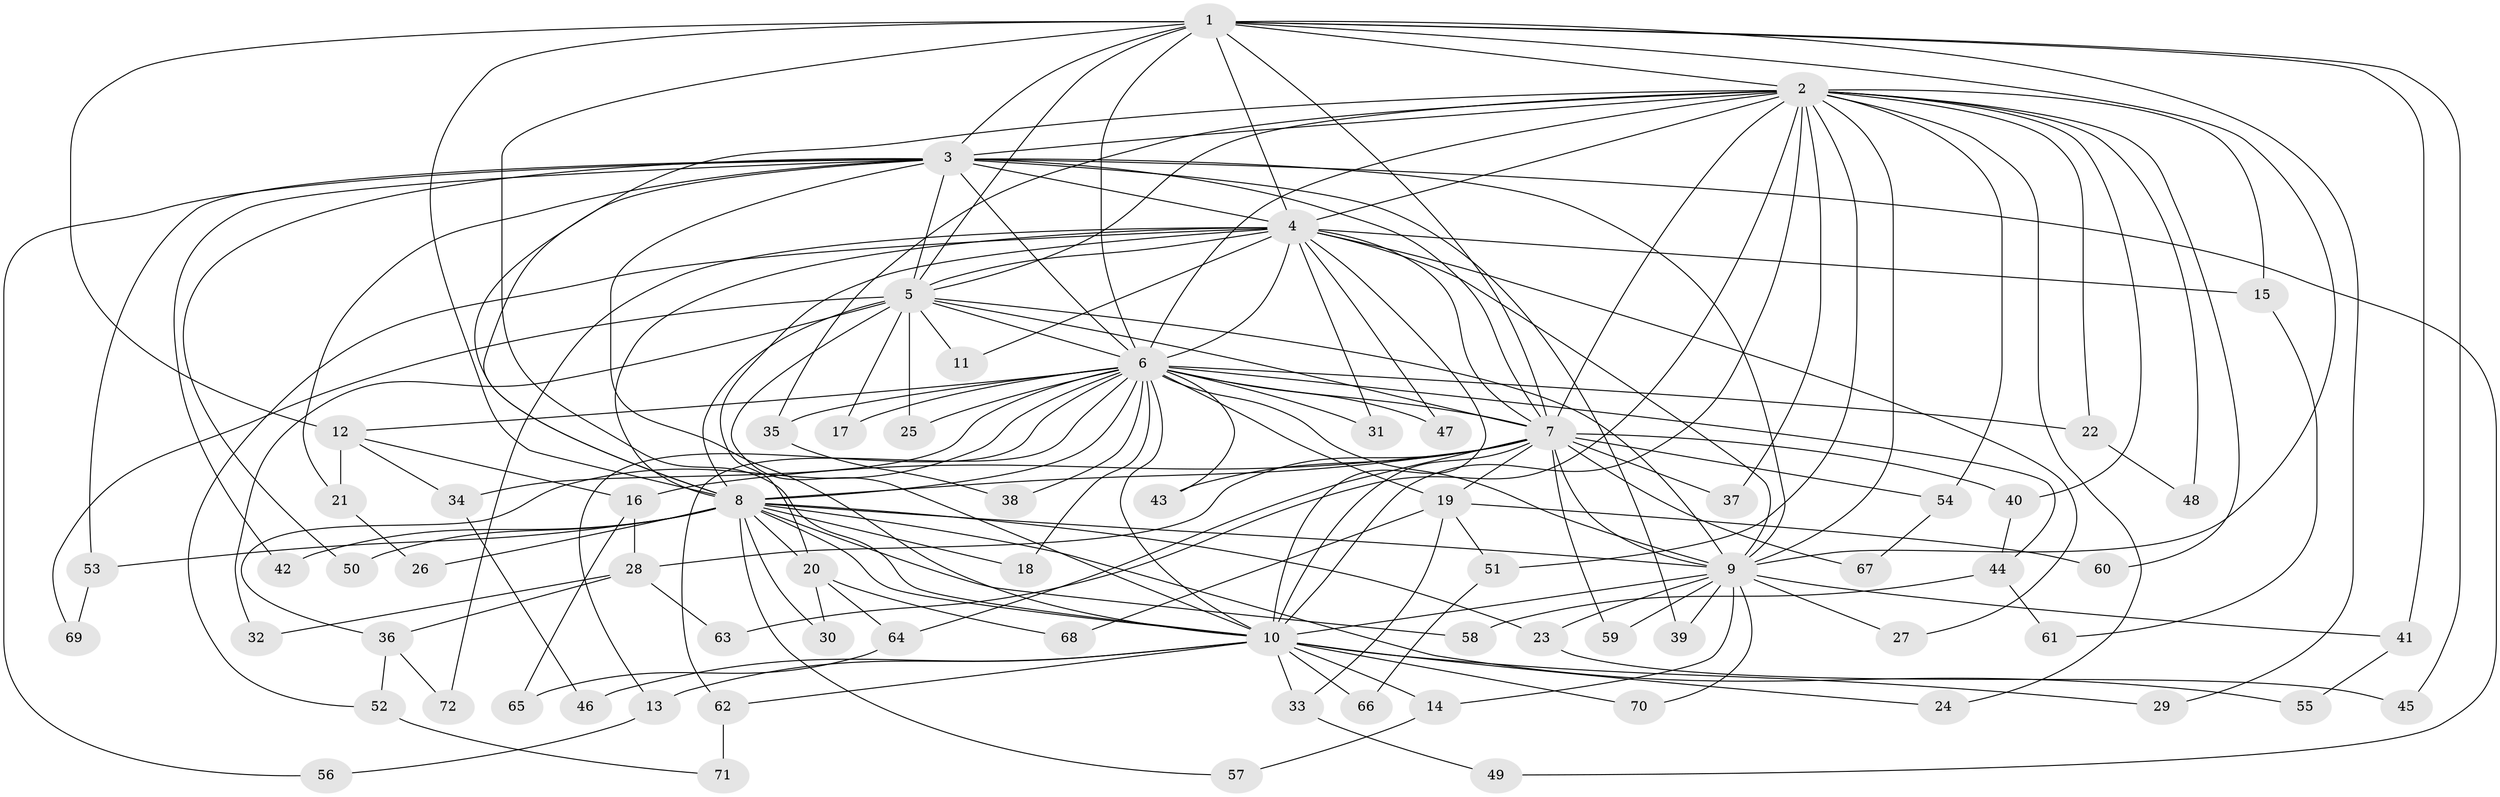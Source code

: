 // coarse degree distribution, {11: 0.03773584905660377, 18: 0.018867924528301886, 19: 0.018867924528301886, 14: 0.018867924528301886, 31: 0.018867924528301886, 17: 0.018867924528301886, 16: 0.018867924528301886, 5: 0.03773584905660377, 3: 0.2830188679245283, 2: 0.4528301886792453, 1: 0.03773584905660377, 6: 0.018867924528301886, 4: 0.018867924528301886}
// Generated by graph-tools (version 1.1) at 2025/51/02/27/25 19:51:41]
// undirected, 72 vertices, 169 edges
graph export_dot {
graph [start="1"]
  node [color=gray90,style=filled];
  1;
  2;
  3;
  4;
  5;
  6;
  7;
  8;
  9;
  10;
  11;
  12;
  13;
  14;
  15;
  16;
  17;
  18;
  19;
  20;
  21;
  22;
  23;
  24;
  25;
  26;
  27;
  28;
  29;
  30;
  31;
  32;
  33;
  34;
  35;
  36;
  37;
  38;
  39;
  40;
  41;
  42;
  43;
  44;
  45;
  46;
  47;
  48;
  49;
  50;
  51;
  52;
  53;
  54;
  55;
  56;
  57;
  58;
  59;
  60;
  61;
  62;
  63;
  64;
  65;
  66;
  67;
  68;
  69;
  70;
  71;
  72;
  1 -- 2;
  1 -- 3;
  1 -- 4;
  1 -- 5;
  1 -- 6;
  1 -- 7;
  1 -- 8;
  1 -- 9;
  1 -- 10;
  1 -- 12;
  1 -- 29;
  1 -- 41;
  1 -- 45;
  2 -- 3;
  2 -- 4;
  2 -- 5;
  2 -- 6;
  2 -- 7;
  2 -- 8;
  2 -- 9;
  2 -- 10;
  2 -- 15;
  2 -- 22;
  2 -- 24;
  2 -- 35;
  2 -- 37;
  2 -- 40;
  2 -- 48;
  2 -- 51;
  2 -- 54;
  2 -- 60;
  2 -- 63;
  3 -- 4;
  3 -- 5;
  3 -- 6;
  3 -- 7;
  3 -- 8;
  3 -- 9;
  3 -- 10;
  3 -- 21;
  3 -- 39;
  3 -- 42;
  3 -- 49;
  3 -- 50;
  3 -- 53;
  3 -- 56;
  4 -- 5;
  4 -- 6;
  4 -- 7;
  4 -- 8;
  4 -- 9;
  4 -- 10;
  4 -- 11;
  4 -- 15;
  4 -- 20;
  4 -- 27;
  4 -- 31;
  4 -- 47;
  4 -- 52;
  4 -- 72;
  5 -- 6;
  5 -- 7;
  5 -- 8;
  5 -- 9;
  5 -- 10;
  5 -- 11;
  5 -- 17;
  5 -- 25;
  5 -- 32;
  5 -- 69;
  6 -- 7;
  6 -- 8;
  6 -- 9;
  6 -- 10;
  6 -- 12;
  6 -- 13;
  6 -- 17;
  6 -- 18;
  6 -- 19;
  6 -- 22;
  6 -- 25;
  6 -- 31;
  6 -- 34;
  6 -- 35;
  6 -- 36;
  6 -- 38;
  6 -- 43;
  6 -- 44;
  6 -- 47;
  6 -- 62;
  7 -- 8;
  7 -- 9;
  7 -- 10;
  7 -- 16;
  7 -- 19;
  7 -- 28;
  7 -- 37;
  7 -- 40;
  7 -- 43;
  7 -- 54;
  7 -- 59;
  7 -- 64;
  7 -- 67;
  8 -- 9;
  8 -- 10;
  8 -- 18;
  8 -- 20;
  8 -- 23;
  8 -- 26;
  8 -- 30;
  8 -- 42;
  8 -- 50;
  8 -- 53;
  8 -- 55;
  8 -- 57;
  8 -- 58;
  9 -- 10;
  9 -- 14;
  9 -- 23;
  9 -- 27;
  9 -- 39;
  9 -- 41;
  9 -- 59;
  9 -- 70;
  10 -- 13;
  10 -- 14;
  10 -- 24;
  10 -- 29;
  10 -- 33;
  10 -- 46;
  10 -- 62;
  10 -- 66;
  10 -- 70;
  12 -- 16;
  12 -- 21;
  12 -- 34;
  13 -- 56;
  14 -- 57;
  15 -- 61;
  16 -- 28;
  16 -- 65;
  19 -- 33;
  19 -- 51;
  19 -- 60;
  19 -- 68;
  20 -- 30;
  20 -- 64;
  20 -- 68;
  21 -- 26;
  22 -- 48;
  23 -- 45;
  28 -- 32;
  28 -- 36;
  28 -- 63;
  33 -- 49;
  34 -- 46;
  35 -- 38;
  36 -- 52;
  36 -- 72;
  40 -- 44;
  41 -- 55;
  44 -- 58;
  44 -- 61;
  51 -- 66;
  52 -- 71;
  53 -- 69;
  54 -- 67;
  62 -- 71;
  64 -- 65;
}
